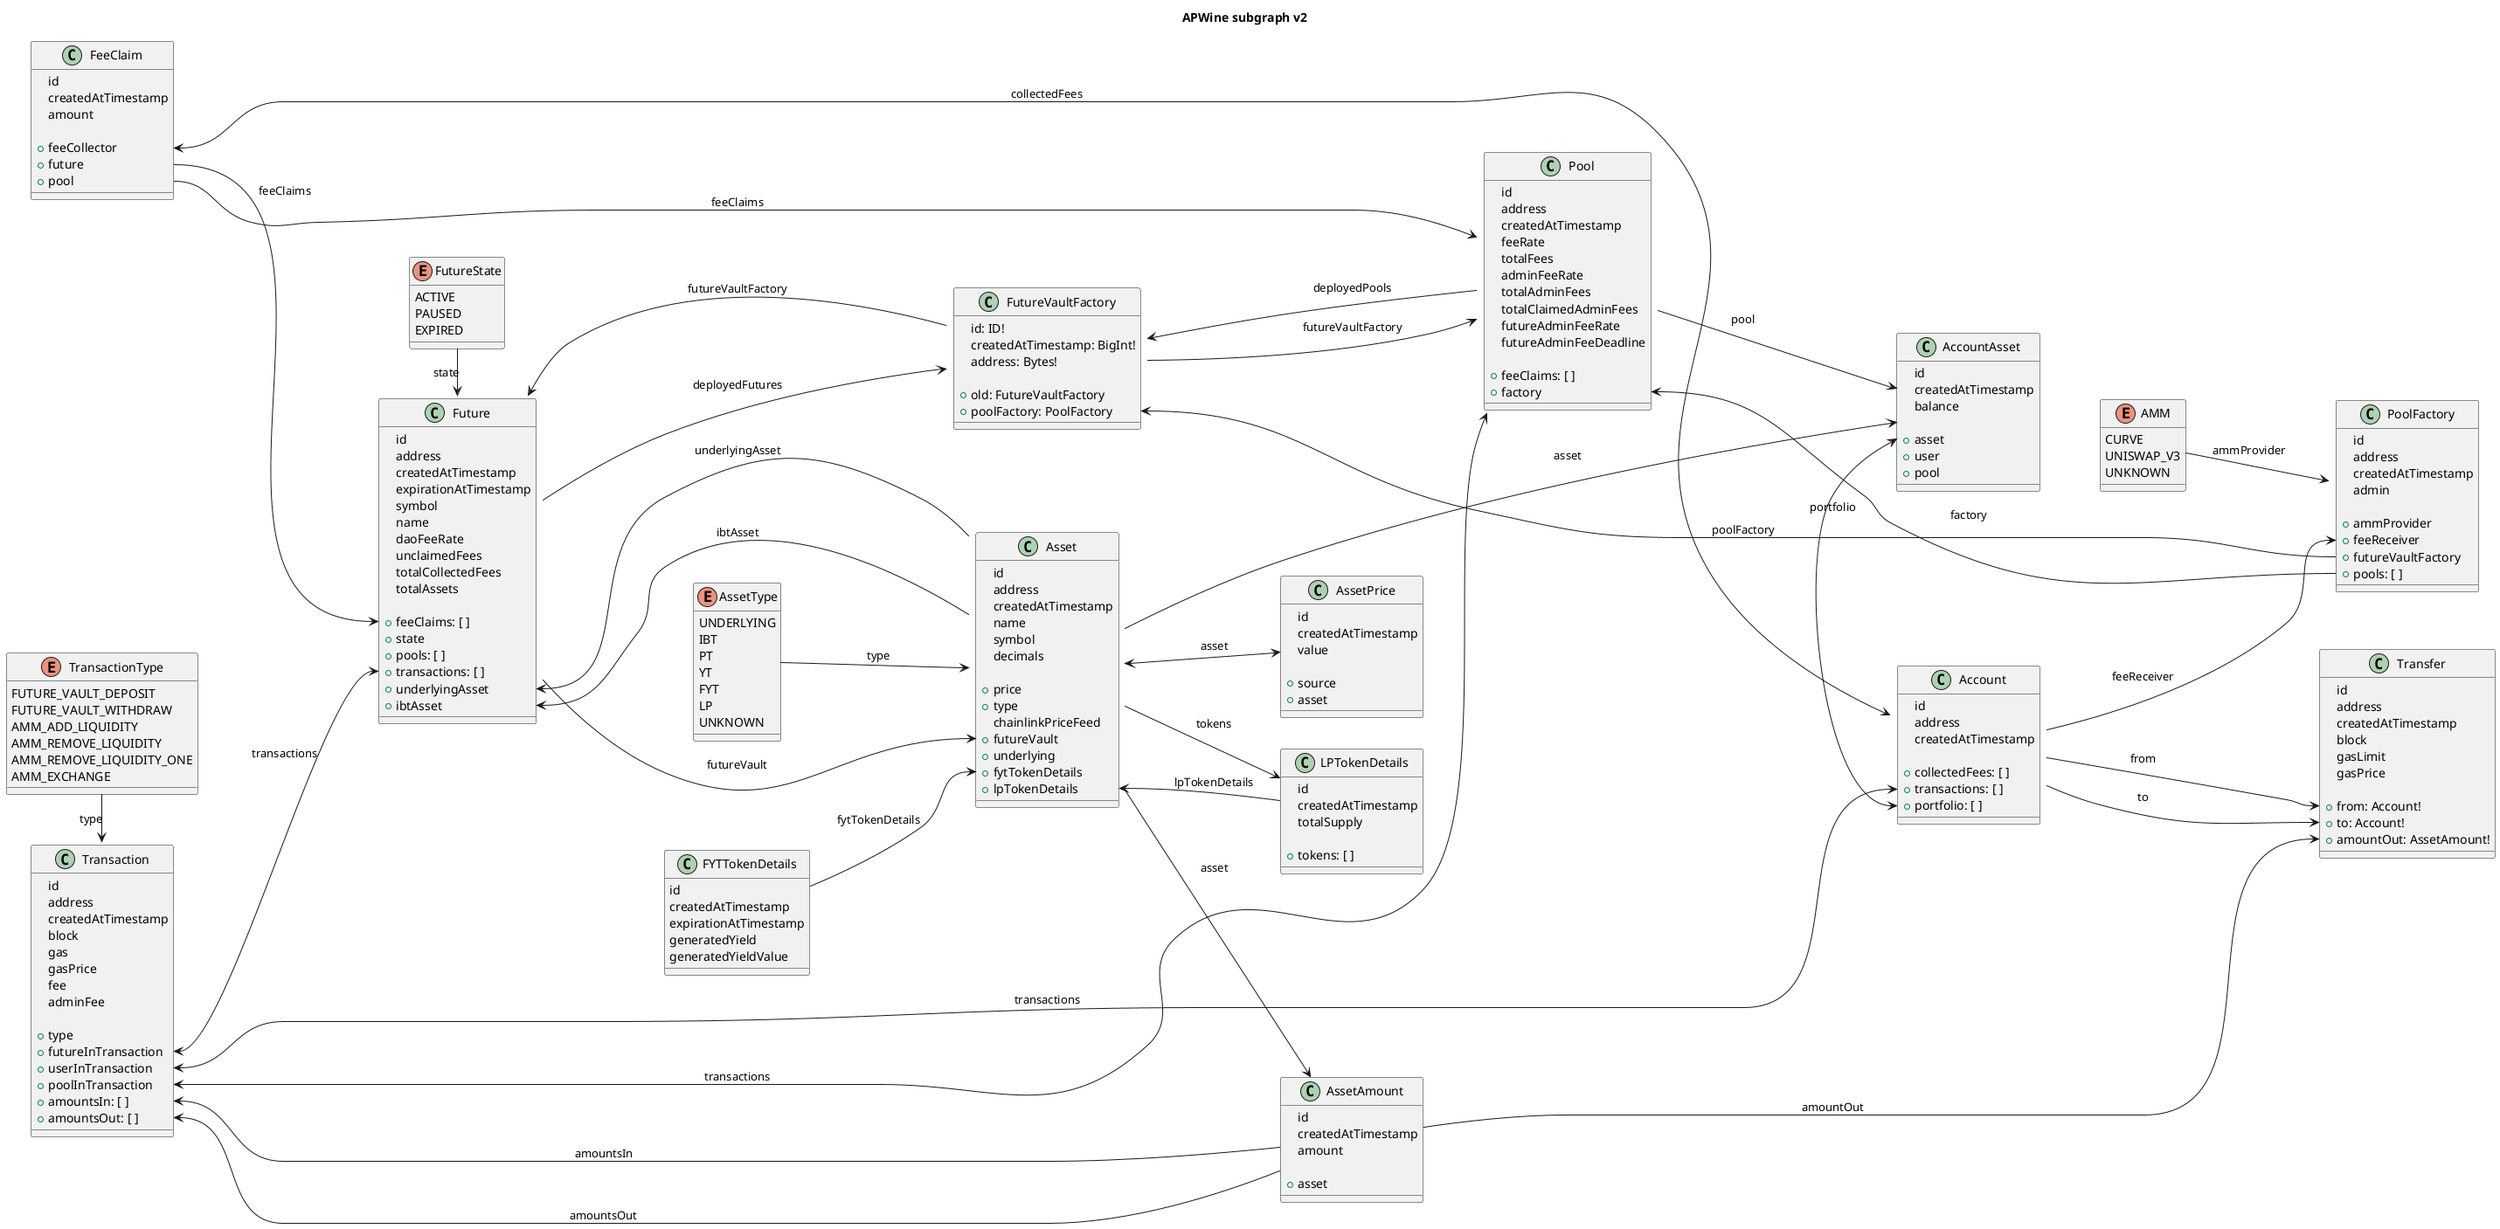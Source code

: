 @startuml
left to right direction

title APWine subgraph v2


'#####################################


enum AssetType {
    UNDERLYING
    IBT
    PT
    YT
    FYT
    LP
    UNKNOWN
}


enum TransactionType {
    FUTURE_VAULT_DEPOSIT
    FUTURE_VAULT_WITHDRAW
    AMM_ADD_LIQUIDITY
    AMM_REMOVE_LIQUIDITY
    AMM_REMOVE_LIQUIDITY_ONE
    AMM_EXCHANGE
}

enum AMM {
    CURVE
    UNISWAP_V3
    UNKNOWN
}

enum FutureState {
    ACTIVE
    PAUSED
    EXPIRED
}


'#####################################

class FutureVaultFactory {
    id: ID!
    createdAtTimestamp: BigInt!
    address: Bytes!

    + old: FutureVaultFactory
    + poolFactory: PoolFactory
}

class FeeClaim {
    id
    createdAtTimestamp
    amount

    + feeCollector
    + future
    + pool
}

class PoolFactory {
    id
    address
    createdAtTimestamp
    admin

    + ammProvider
    + feeReceiver
    + futureVaultFactory
    + pools: [ ]
}

class Future {
    id
    address
    createdAtTimestamp
    expirationAtTimestamp
    symbol
    name
    daoFeeRate
    unclaimedFees
    totalCollectedFees
    totalAssets

    + feeClaims: [ ]
    + state
    + pools: [ ]
    + transactions: [ ]
    + underlyingAsset
    + ibtAsset
}

class Pool {
    id
    address
    createdAtTimestamp
    feeRate
    totalFees
    adminFeeRate
    totalAdminFees
    totalClaimedAdminFees
    futureAdminFeeRate
    futureAdminFeeDeadline

    + feeClaims: [ ]
    + factory
}

class Account {
    id
    address
    createdAtTimestamp

    + collectedFees: [ ]
    + transactions: [ ]
    + portfolio: [ ]
}

class Transaction {
    id
    address
    createdAtTimestamp
    block
    gas
    gasPrice
    fee
    adminFee

    + type
    + futureInTransaction
    + userInTransaction
    + poolInTransaction
    + amountsIn: [ ]
    + amountsOut: [ ]
}

class Asset {
    id
    address
    createdAtTimestamp
    name
    symbol
    decimals

    + price
    + type
    chainlinkPriceFeed
    + futureVault
    + underlying
    + fytTokenDetails
    + lpTokenDetails
}

class AccountAsset {
    id
    createdAtTimestamp
    balance

    + asset
    + user
    + pool
}

class AssetAmount {
    id
    createdAtTimestamp
    amount

    + asset
}

class AssetPrice {
    id
    createdAtTimestamp
    value

    + source
    + asset
}

class FYTTokenDetails {
    id
    createdAtTimestamp
    expirationAtTimestamp
    generatedYield
    generatedYieldValue
}

class LPTokenDetails {
    id
    createdAtTimestamp
    totalSupply

    + tokens: [ ]
}

class Transfer {
    id
    address
    createdAtTimestamp
    block
    gasLimit
    gasPrice

    + from: Account!
    + to: Account!
    + amountOut: AssetAmount!
}


'#####################################


AMM --> PoolFactory : ammProvider

AssetType --> Asset : type

TransactionType -> Transaction : type

FutureState -> Future : state

FeeClaim::feeCollector <---> Account : collectedFees
FeeClaim::future ---> Future::feeClaims : feeClaims
FeeClaim::pool ---> Pool : feeClaims

PoolFactory::futureVaultFactory --> FutureVaultFactory::poolFactory : poolFactory
PoolFactory::pools --> Pool::factory : factory

FutureVaultFactory ---> Pool::futureVaultFactory : futureVaultFactory
FutureVaultFactory ---> Future::futureVaultFactory : futureVaultFactory

Future ---> FutureVaultFactory::deployedFutures : deployedFutures
Future ---> Asset::futureVault : futureVault

Pool ---> AccountAsset : pool
Pool ---> FutureVaultFactory::deployedPools : deployedPools

Account ---> PoolFactory::feeReceiver : feeReceiver
Account ---> Transfer::from : from
Account ---> Transfer::to : to

Transaction::future <---> Future::transactions : transactions
Transaction::userInTransaction <--> Account::transactions : transactions
Transaction::poolInTransaction <---> Pool::transactions : transactions

Asset ---> Future::underlyingAsset : underlyingAsset
Asset ---> Future::ibtAsset : ibtAsset
Asset ---> AccountAsset : asset
Asset --> AssetAmount : asset
Asset <--> AssetPrice : asset
Asset --> LPTokenDetails : tokens

AccountAsset <-> Account::portfolio : portfolio

AssetAmount --> Transaction::amountsIn : amountsIn
AssetAmount --> Transaction::amountsOut : amountsOut
AssetAmount --> Transfer::amountOut : amountOut

FYTTokenDetails --> Asset::fytTokenDetails : fytTokenDetails
LPTokenDetails --> Asset::lpTokenDetails : lpTokenDetails

@enduml